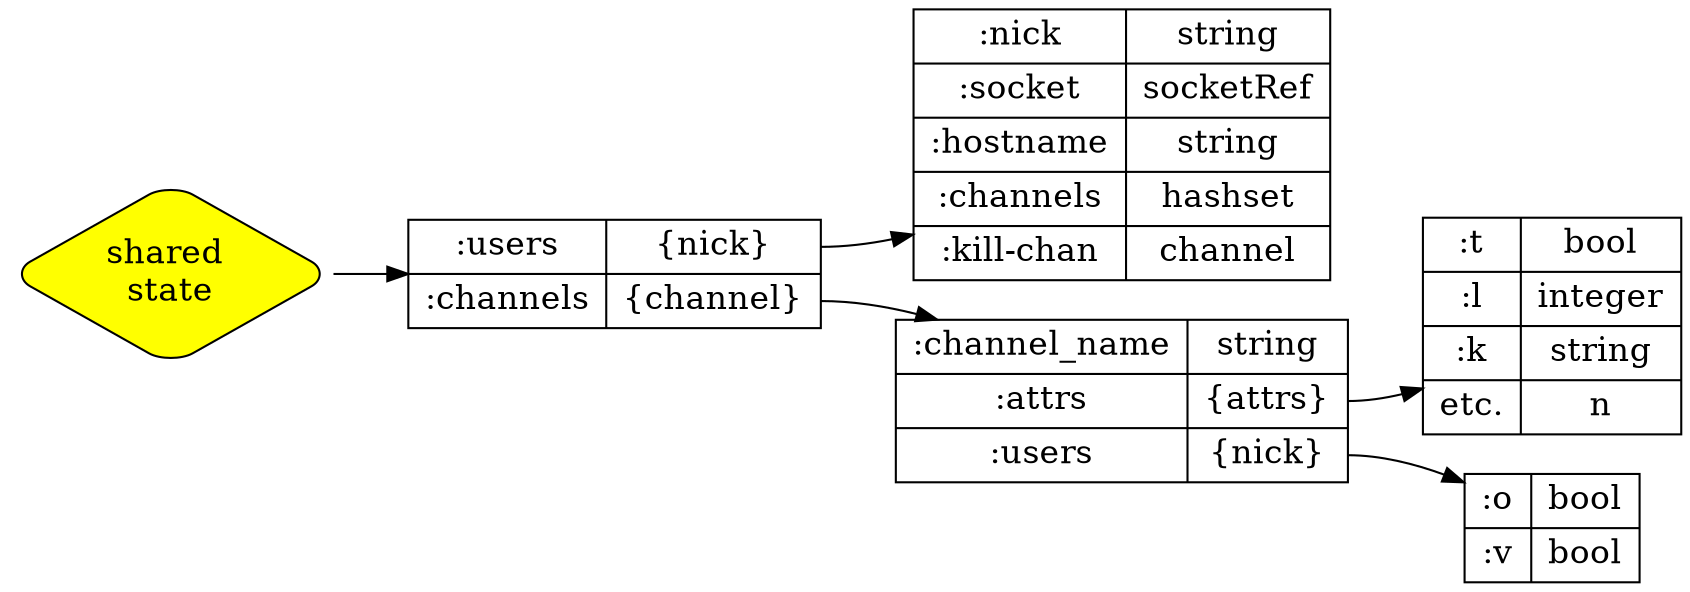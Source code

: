 digraph g {
  graph [
         rankdir = "LR"
         ];
  node [
        fontsize = "16"
        shape = "ellipse"
        ];
  edge [
        ];
  "head" [
           label = "shared \nstate",
           fillcolor = "yellow",
           style = "rounded,filled",
           shape = "diamond"];
  "state" [
           label = "{{<f0> :users | <f1> :channels} |
                     {<f2> \{nick\}| <f3> \{channel\}}}"
           shape = "record"
           ];
  "users" [
           label = "{{<f0> :nick |<f1> :socket |<f2> :hostname |<f3> :channels | <f8> :kill-chan } | 
                      {<f4> string | <f5> socketRef | <f6> string | <f7> hashset | <f8> channel}}",
           shape = "record"
         ];
  "channels" [
              label = "{{<f0> :channel_name | <f1> :attrs | <f2> :users } |
                        {<f3> string | <f4> \{attrs\} | <f5> \{nick\} }}",                                 shape = "record"
              ];
  "channel_attrs" [
                   label = "{{<f0> :t | <f1> :l | <f2> :k | etc.} | 
                             {<f3> bool | <f4> integer | <f5> string |n }}",
                   shape = "record"
                   ];
  "channel_users" [
                   label = "{{ <f1> :o | <f2> :v } |
                             { <f4> bool | <f5> bool }}",
                   shape = "record"
                   ];
  "head" -> "state";
  "state":f2 -> "users";
  "state":f3 -> "channels";
  "channels":f4 -> "channel_attrs";
  "channels":f5 -> "channel_users";
}